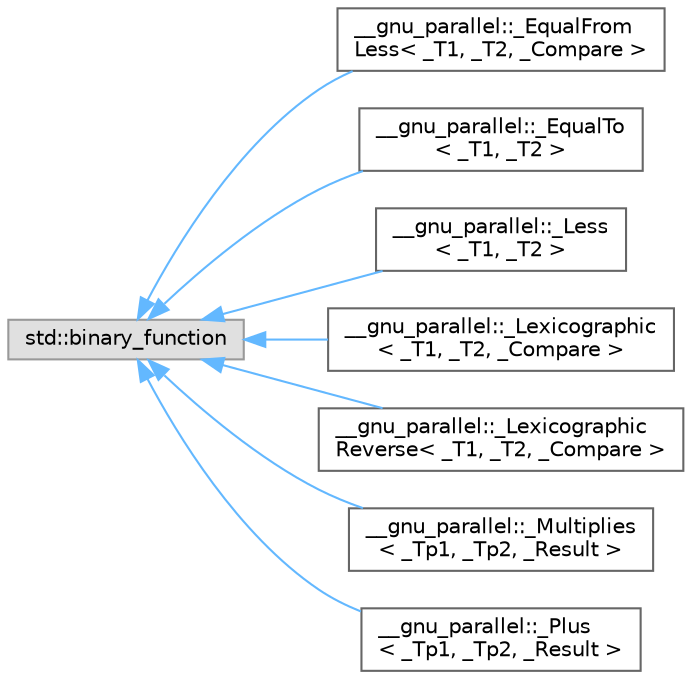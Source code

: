digraph "Graphical Class Hierarchy"
{
 // LATEX_PDF_SIZE
  bgcolor="transparent";
  edge [fontname=Helvetica,fontsize=10,labelfontname=Helvetica,labelfontsize=10];
  node [fontname=Helvetica,fontsize=10,shape=box,height=0.2,width=0.4];
  rankdir="LR";
  Node0 [id="Node000000",label="std::binary_function",height=0.2,width=0.4,color="grey60", fillcolor="#E0E0E0", style="filled",tooltip=" "];
  Node0 -> Node1 [id="edge368_Node000000_Node000001",dir="back",color="steelblue1",style="solid",tooltip=" "];
  Node1 [id="Node000001",label="__gnu_parallel::_EqualFrom\lLess\< _T1, _T2, _Compare \>",height=0.2,width=0.4,color="grey40", fillcolor="white", style="filled",URL="$class____gnu__parallel_1_1___equal_from_less.html",tooltip="Constructs predicate for equality from strict weak ordering predicate."];
  Node0 -> Node2 [id="edge369_Node000000_Node000002",dir="back",color="steelblue1",style="solid",tooltip=" "];
  Node2 [id="Node000002",label="__gnu_parallel::_EqualTo\l\< _T1, _T2 \>",height=0.2,width=0.4,color="grey40", fillcolor="white", style="filled",URL="$struct____gnu__parallel_1_1___equal_to.html",tooltip="Similar to std::equal_to, but allows two different types."];
  Node0 -> Node3 [id="edge370_Node000000_Node000003",dir="back",color="steelblue1",style="solid",tooltip=" "];
  Node3 [id="Node000003",label="__gnu_parallel::_Less\l\< _T1, _T2 \>",height=0.2,width=0.4,color="grey40", fillcolor="white", style="filled",URL="$struct____gnu__parallel_1_1___less.html",tooltip="Similar to std::less, but allows two different types."];
  Node0 -> Node4 [id="edge371_Node000000_Node000004",dir="back",color="steelblue1",style="solid",tooltip=" "];
  Node4 [id="Node000004",label="__gnu_parallel::_Lexicographic\l\< _T1, _T2, _Compare \>",height=0.2,width=0.4,color="grey40", fillcolor="white", style="filled",URL="$class____gnu__parallel_1_1___lexicographic.html",tooltip="Compare __a pair of types lexicographically, ascending."];
  Node0 -> Node5 [id="edge372_Node000000_Node000005",dir="back",color="steelblue1",style="solid",tooltip=" "];
  Node5 [id="Node000005",label="__gnu_parallel::_Lexicographic\lReverse\< _T1, _T2, _Compare \>",height=0.2,width=0.4,color="grey40", fillcolor="white", style="filled",URL="$class____gnu__parallel_1_1___lexicographic_reverse.html",tooltip="Compare __a pair of types lexicographically, descending."];
  Node0 -> Node6 [id="edge373_Node000000_Node000006",dir="back",color="steelblue1",style="solid",tooltip=" "];
  Node6 [id="Node000006",label="__gnu_parallel::_Multiplies\l\< _Tp1, _Tp2, _Result \>",height=0.2,width=0.4,color="grey40", fillcolor="white", style="filled",URL="$struct____gnu__parallel_1_1___multiplies.html",tooltip="Similar to std::multiplies, but allows two different types."];
  Node0 -> Node7 [id="edge374_Node000000_Node000007",dir="back",color="steelblue1",style="solid",tooltip=" "];
  Node7 [id="Node000007",label="__gnu_parallel::_Plus\l\< _Tp1, _Tp2, _Result \>",height=0.2,width=0.4,color="grey40", fillcolor="white", style="filled",URL="$struct____gnu__parallel_1_1___plus.html",tooltip="Similar to std::plus, but allows two different types."];
}
